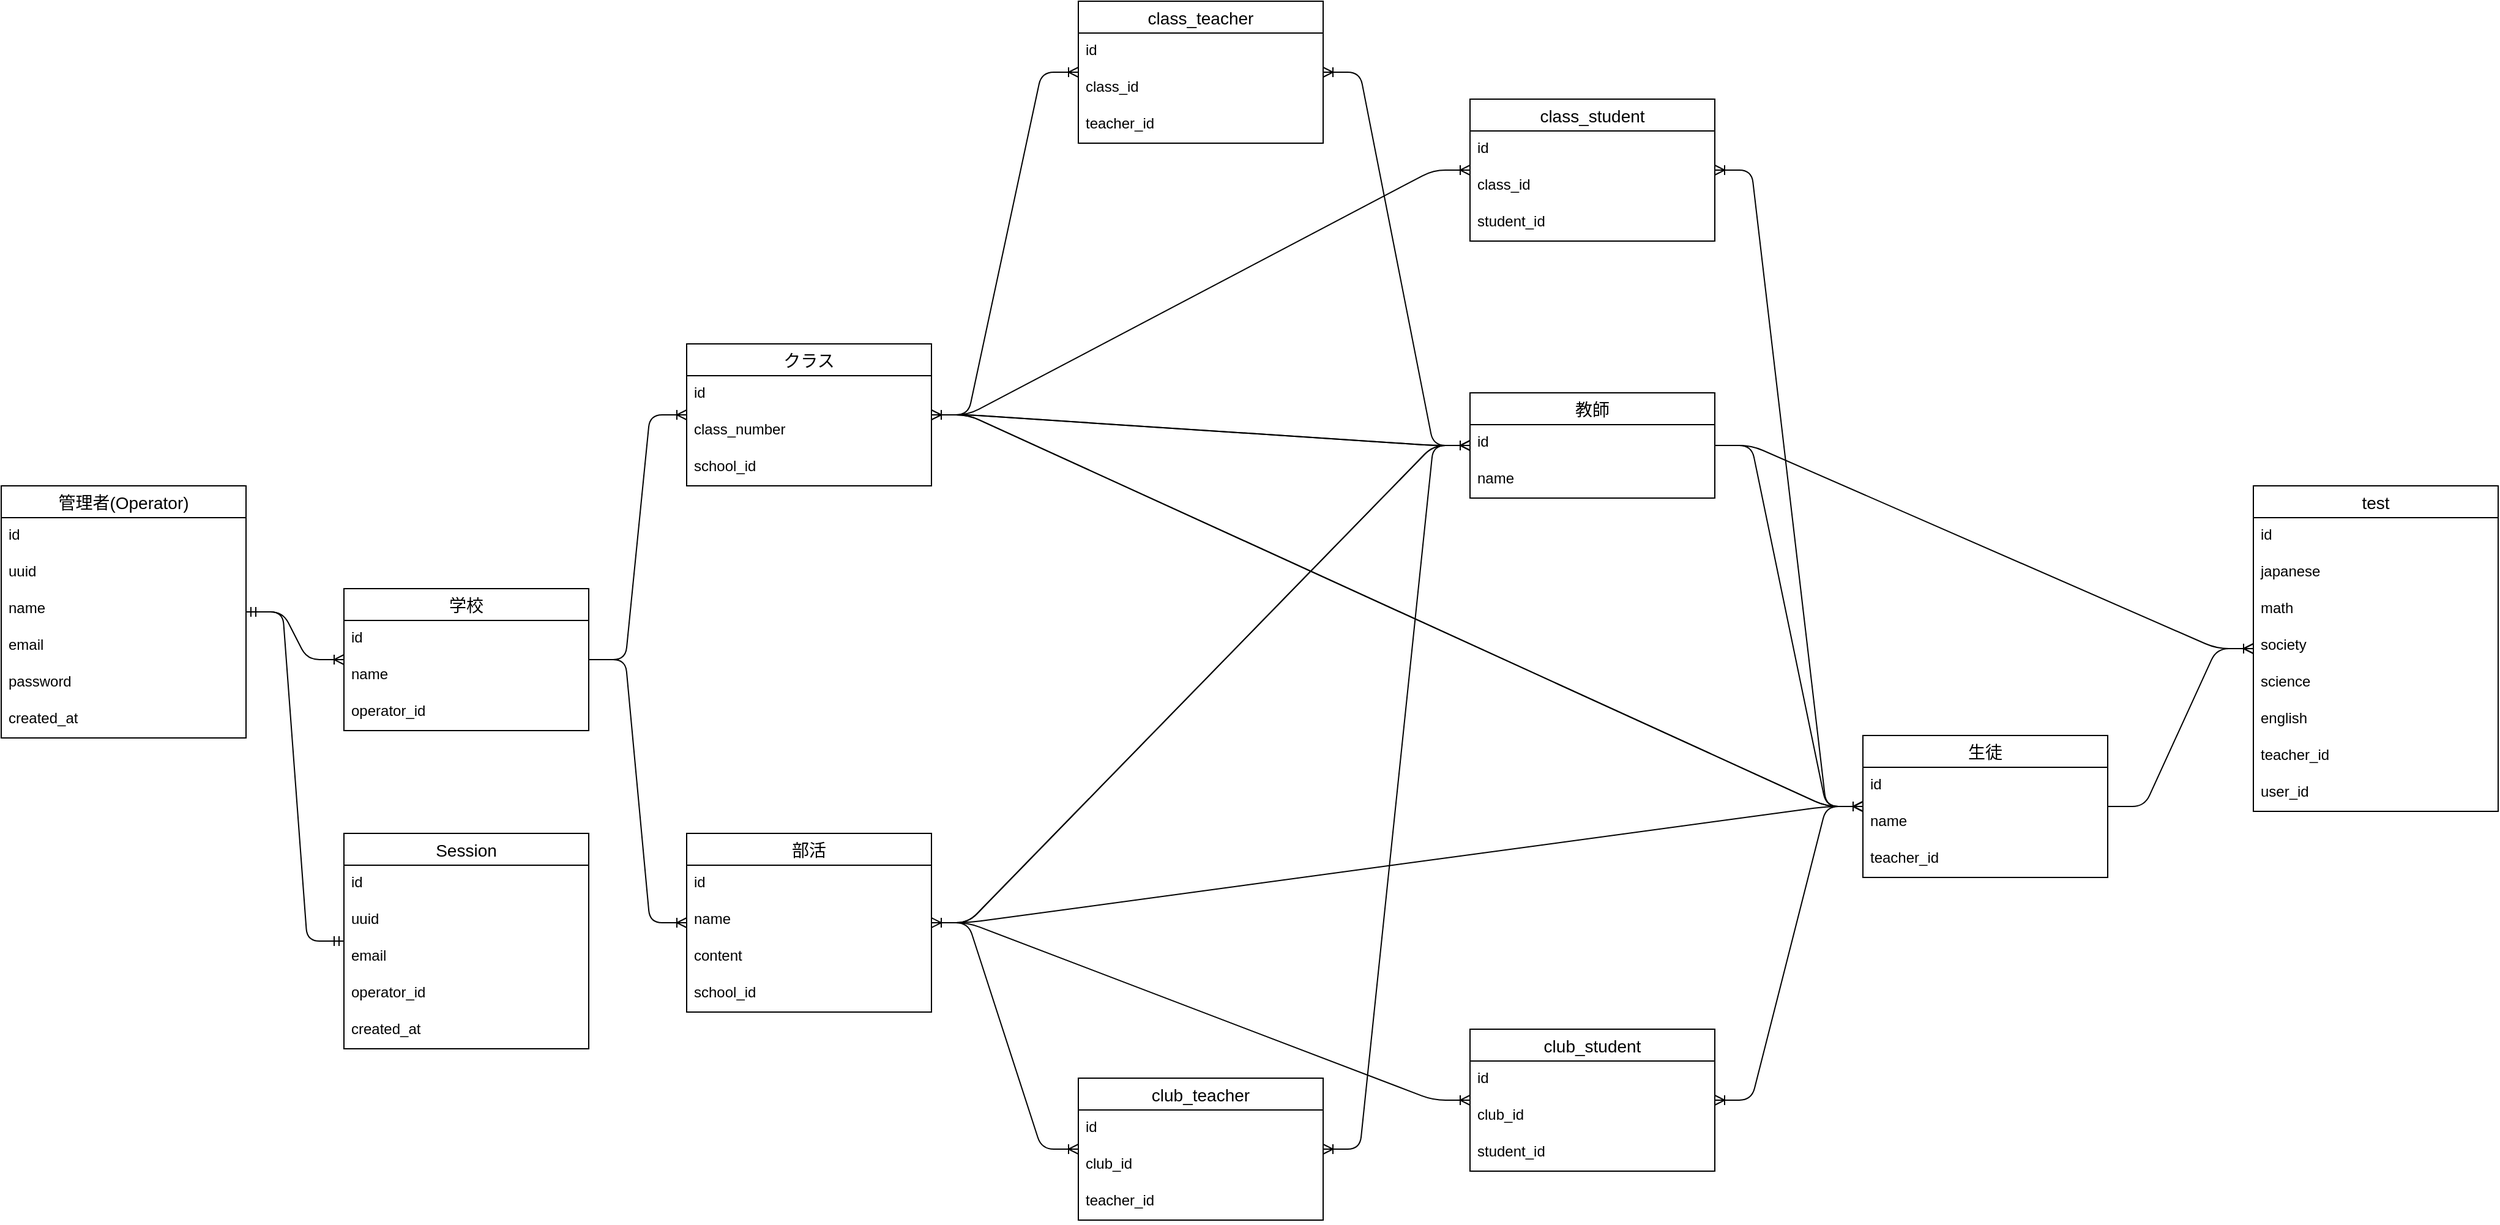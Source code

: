 <mxfile>
    <diagram id="jJTZmdHnAd-A4zPEb_ae" name="ページ1">
        <mxGraphModel dx="472" dy="976" grid="1" gridSize="10" guides="1" tooltips="1" connect="1" arrows="1" fold="1" page="1" pageScale="1" pageWidth="827" pageHeight="1169" math="0" shadow="0">
            <root>
                <mxCell id="0"/>
                <mxCell id="1" parent="0"/>
                <mxCell id="76" value="学校" style="swimlane;fontStyle=0;childLayout=stackLayout;horizontal=1;startSize=26;horizontalStack=0;resizeParent=1;resizeParentMax=0;resizeLast=0;collapsible=1;marginBottom=0;align=center;fontSize=14;" parent="1" vertex="1">
                    <mxGeometry x="640" y="560" width="200" height="116" as="geometry"/>
                </mxCell>
                <mxCell id="77" value="id" style="text;strokeColor=none;fillColor=none;spacingLeft=4;spacingRight=4;overflow=hidden;rotatable=0;points=[[0,0.5],[1,0.5]];portConstraint=eastwest;fontSize=12;" parent="76" vertex="1">
                    <mxGeometry y="26" width="200" height="30" as="geometry"/>
                </mxCell>
                <mxCell id="78" value="name" style="text;strokeColor=none;fillColor=none;spacingLeft=4;spacingRight=4;overflow=hidden;rotatable=0;points=[[0,0.5],[1,0.5]];portConstraint=eastwest;fontSize=12;" parent="76" vertex="1">
                    <mxGeometry y="56" width="200" height="30" as="geometry"/>
                </mxCell>
                <mxCell id="205" value="operator_id" style="text;strokeColor=none;fillColor=none;spacingLeft=4;spacingRight=4;overflow=hidden;rotatable=0;points=[[0,0.5],[1,0.5]];portConstraint=eastwest;fontSize=12;" parent="76" vertex="1">
                    <mxGeometry y="86" width="200" height="30" as="geometry"/>
                </mxCell>
                <mxCell id="83" value="クラス" style="swimlane;fontStyle=0;childLayout=stackLayout;horizontal=1;startSize=26;horizontalStack=0;resizeParent=1;resizeParentMax=0;resizeLast=0;collapsible=1;marginBottom=0;align=center;fontSize=14;" parent="1" vertex="1">
                    <mxGeometry x="920" y="360" width="200" height="116" as="geometry"/>
                </mxCell>
                <mxCell id="84" value="id" style="text;strokeColor=none;fillColor=none;spacingLeft=4;spacingRight=4;overflow=hidden;rotatable=0;points=[[0,0.5],[1,0.5]];portConstraint=eastwest;fontSize=12;" parent="83" vertex="1">
                    <mxGeometry y="26" width="200" height="30" as="geometry"/>
                </mxCell>
                <mxCell id="85" value="class_number" style="text;strokeColor=none;fillColor=none;spacingLeft=4;spacingRight=4;overflow=hidden;rotatable=0;points=[[0,0.5],[1,0.5]];portConstraint=eastwest;fontSize=12;" parent="83" vertex="1">
                    <mxGeometry y="56" width="200" height="30" as="geometry"/>
                </mxCell>
                <mxCell id="89" value="school_id" style="text;strokeColor=none;fillColor=none;spacingLeft=4;spacingRight=4;overflow=hidden;rotatable=0;points=[[0,0.5],[1,0.5]];portConstraint=eastwest;fontSize=12;" parent="83" vertex="1">
                    <mxGeometry y="86" width="200" height="30" as="geometry"/>
                </mxCell>
                <mxCell id="90" value="部活" style="swimlane;fontStyle=0;childLayout=stackLayout;horizontal=1;startSize=26;horizontalStack=0;resizeParent=1;resizeParentMax=0;resizeLast=0;collapsible=1;marginBottom=0;align=center;fontSize=14;" parent="1" vertex="1">
                    <mxGeometry x="920" y="760" width="200" height="146" as="geometry"/>
                </mxCell>
                <mxCell id="91" value="id" style="text;strokeColor=none;fillColor=none;spacingLeft=4;spacingRight=4;overflow=hidden;rotatable=0;points=[[0,0.5],[1,0.5]];portConstraint=eastwest;fontSize=12;" parent="90" vertex="1">
                    <mxGeometry y="26" width="200" height="30" as="geometry"/>
                </mxCell>
                <mxCell id="92" value="name" style="text;strokeColor=none;fillColor=none;spacingLeft=4;spacingRight=4;overflow=hidden;rotatable=0;points=[[0,0.5],[1,0.5]];portConstraint=eastwest;fontSize=12;" parent="90" vertex="1">
                    <mxGeometry y="56" width="200" height="30" as="geometry"/>
                </mxCell>
                <mxCell id="130" value="content" style="text;strokeColor=none;fillColor=none;spacingLeft=4;spacingRight=4;overflow=hidden;rotatable=0;points=[[0,0.5],[1,0.5]];portConstraint=eastwest;fontSize=12;" parent="90" vertex="1">
                    <mxGeometry y="86" width="200" height="30" as="geometry"/>
                </mxCell>
                <mxCell id="96" value="school_id" style="text;strokeColor=none;fillColor=none;spacingLeft=4;spacingRight=4;overflow=hidden;rotatable=0;points=[[0,0.5],[1,0.5]];portConstraint=eastwest;fontSize=12;" parent="90" vertex="1">
                    <mxGeometry y="116" width="200" height="30" as="geometry"/>
                </mxCell>
                <mxCell id="97" value="生徒" style="swimlane;fontStyle=0;childLayout=stackLayout;horizontal=1;startSize=26;horizontalStack=0;resizeParent=1;resizeParentMax=0;resizeLast=0;collapsible=1;marginBottom=0;align=center;fontSize=14;" parent="1" vertex="1">
                    <mxGeometry x="1881" y="680" width="200" height="116" as="geometry"/>
                </mxCell>
                <mxCell id="98" value="id" style="text;strokeColor=none;fillColor=none;spacingLeft=4;spacingRight=4;overflow=hidden;rotatable=0;points=[[0,0.5],[1,0.5]];portConstraint=eastwest;fontSize=12;" parent="97" vertex="1">
                    <mxGeometry y="26" width="200" height="30" as="geometry"/>
                </mxCell>
                <mxCell id="99" value="name" style="text;strokeColor=none;fillColor=none;spacingLeft=4;spacingRight=4;overflow=hidden;rotatable=0;points=[[0,0.5],[1,0.5]];portConstraint=eastwest;fontSize=12;" parent="97" vertex="1">
                    <mxGeometry y="56" width="200" height="30" as="geometry"/>
                </mxCell>
                <mxCell id="159" value="teacher_id" style="text;strokeColor=none;fillColor=none;spacingLeft=4;spacingRight=4;overflow=hidden;rotatable=0;points=[[0,0.5],[1,0.5]];portConstraint=eastwest;fontSize=12;" parent="97" vertex="1">
                    <mxGeometry y="86" width="200" height="30" as="geometry"/>
                </mxCell>
                <mxCell id="104" value="" style="edgeStyle=entityRelationEdgeStyle;fontSize=12;html=1;endArrow=ERoneToMany;" parent="1" source="76" target="83" edge="1">
                    <mxGeometry width="100" height="100" relative="1" as="geometry">
                        <mxPoint x="1160" y="840" as="sourcePoint"/>
                        <mxPoint x="1260" y="740" as="targetPoint"/>
                    </mxGeometry>
                </mxCell>
                <mxCell id="105" value="" style="edgeStyle=entityRelationEdgeStyle;fontSize=12;html=1;endArrow=ERoneToMany;" parent="1" source="76" target="90" edge="1">
                    <mxGeometry width="100" height="100" relative="1" as="geometry">
                        <mxPoint x="890" y="573" as="sourcePoint"/>
                        <mxPoint x="964" y="353" as="targetPoint"/>
                    </mxGeometry>
                </mxCell>
                <mxCell id="107" value="" style="edgeStyle=entityRelationEdgeStyle;fontSize=12;html=1;endArrow=ERoneToMany;" parent="1" source="83" target="97" edge="1">
                    <mxGeometry width="100" height="100" relative="1" as="geometry">
                        <mxPoint x="850" y="613" as="sourcePoint"/>
                        <mxPoint x="964" y="353" as="targetPoint"/>
                    </mxGeometry>
                </mxCell>
                <mxCell id="108" value="" style="edgeStyle=entityRelationEdgeStyle;fontSize=12;html=1;endArrow=ERoneToMany;" parent="1" source="90" target="97" edge="1">
                    <mxGeometry width="100" height="100" relative="1" as="geometry">
                        <mxPoint x="1164" y="353" as="sourcePoint"/>
                        <mxPoint x="1290" y="633" as="targetPoint"/>
                    </mxGeometry>
                </mxCell>
                <mxCell id="142" value="教師" style="swimlane;fontStyle=0;childLayout=stackLayout;horizontal=1;startSize=26;horizontalStack=0;resizeParent=1;resizeParentMax=0;resizeLast=0;collapsible=1;marginBottom=0;align=center;fontSize=14;" parent="1" vertex="1">
                    <mxGeometry x="1560" y="400" width="200" height="86" as="geometry"/>
                </mxCell>
                <mxCell id="143" value="id" style="text;strokeColor=none;fillColor=none;spacingLeft=4;spacingRight=4;overflow=hidden;rotatable=0;points=[[0,0.5],[1,0.5]];portConstraint=eastwest;fontSize=12;" parent="142" vertex="1">
                    <mxGeometry y="26" width="200" height="30" as="geometry"/>
                </mxCell>
                <mxCell id="144" value="name" style="text;strokeColor=none;fillColor=none;spacingLeft=4;spacingRight=4;overflow=hidden;rotatable=0;points=[[0,0.5],[1,0.5]];portConstraint=eastwest;fontSize=12;" parent="142" vertex="1">
                    <mxGeometry y="56" width="200" height="30" as="geometry"/>
                </mxCell>
                <mxCell id="148" value="" style="edgeStyle=entityRelationEdgeStyle;fontSize=12;html=1;endArrow=ERoneToMany;" parent="1" source="83" target="142" edge="1">
                    <mxGeometry width="100" height="100" relative="1" as="geometry">
                        <mxPoint x="1164" y="308" as="sourcePoint"/>
                        <mxPoint x="1290" y="738" as="targetPoint"/>
                    </mxGeometry>
                </mxCell>
                <mxCell id="149" value="" style="edgeStyle=entityRelationEdgeStyle;fontSize=12;html=1;endArrow=ERoneToMany;" parent="1" source="90" target="142" edge="1">
                    <mxGeometry width="100" height="100" relative="1" as="geometry">
                        <mxPoint x="1174" y="318" as="sourcePoint"/>
                        <mxPoint x="1300" y="748" as="targetPoint"/>
                    </mxGeometry>
                </mxCell>
                <mxCell id="160" value="" style="edgeStyle=entityRelationEdgeStyle;fontSize=12;html=1;endArrow=ERoneToMany;" parent="1" source="142" target="97" edge="1">
                    <mxGeometry width="100" height="100" relative="1" as="geometry">
                        <mxPoint x="1891" y="748" as="sourcePoint"/>
                        <mxPoint x="1490" y="1003" as="targetPoint"/>
                    </mxGeometry>
                </mxCell>
                <mxCell id="161" value="club_student" style="swimlane;fontStyle=0;childLayout=stackLayout;horizontal=1;startSize=26;horizontalStack=0;resizeParent=1;resizeParentMax=0;resizeLast=0;collapsible=1;marginBottom=0;align=center;fontSize=14;" parent="1" vertex="1">
                    <mxGeometry x="1560" y="920" width="200" height="116" as="geometry"/>
                </mxCell>
                <mxCell id="162" value="id" style="text;strokeColor=none;fillColor=none;spacingLeft=4;spacingRight=4;overflow=hidden;rotatable=0;points=[[0,0.5],[1,0.5]];portConstraint=eastwest;fontSize=12;" parent="161" vertex="1">
                    <mxGeometry y="26" width="200" height="30" as="geometry"/>
                </mxCell>
                <mxCell id="163" value="club_id" style="text;strokeColor=none;fillColor=none;spacingLeft=4;spacingRight=4;overflow=hidden;rotatable=0;points=[[0,0.5],[1,0.5]];portConstraint=eastwest;fontSize=12;" parent="161" vertex="1">
                    <mxGeometry y="56" width="200" height="30" as="geometry"/>
                </mxCell>
                <mxCell id="164" value="student_id" style="text;strokeColor=none;fillColor=none;spacingLeft=4;spacingRight=4;overflow=hidden;rotatable=0;points=[[0,0.5],[1,0.5]];portConstraint=eastwest;fontSize=12;" parent="161" vertex="1">
                    <mxGeometry y="86" width="200" height="30" as="geometry"/>
                </mxCell>
                <mxCell id="165" value="" style="edgeStyle=entityRelationEdgeStyle;fontSize=12;html=1;endArrow=ERoneToMany;" parent="1" source="90" target="161" edge="1">
                    <mxGeometry width="100" height="100" relative="1" as="geometry">
                        <mxPoint x="1130" y="843" as="sourcePoint"/>
                        <mxPoint x="1530" y="453" as="targetPoint"/>
                    </mxGeometry>
                </mxCell>
                <mxCell id="166" value="" style="edgeStyle=entityRelationEdgeStyle;fontSize=12;html=1;endArrow=ERoneToMany;" parent="1" source="97" target="161" edge="1">
                    <mxGeometry width="100" height="100" relative="1" as="geometry">
                        <mxPoint x="1130" y="843" as="sourcePoint"/>
                        <mxPoint x="1450" y="1028" as="targetPoint"/>
                    </mxGeometry>
                </mxCell>
                <mxCell id="167" value="club_teacher" style="swimlane;fontStyle=0;childLayout=stackLayout;horizontal=1;startSize=26;horizontalStack=0;resizeParent=1;resizeParentMax=0;resizeLast=0;collapsible=1;marginBottom=0;align=center;fontSize=14;" parent="1" vertex="1">
                    <mxGeometry x="1240" y="960" width="200" height="116" as="geometry"/>
                </mxCell>
                <mxCell id="168" value="id" style="text;strokeColor=none;fillColor=none;spacingLeft=4;spacingRight=4;overflow=hidden;rotatable=0;points=[[0,0.5],[1,0.5]];portConstraint=eastwest;fontSize=12;" parent="167" vertex="1">
                    <mxGeometry y="26" width="200" height="30" as="geometry"/>
                </mxCell>
                <mxCell id="169" value="club_id" style="text;strokeColor=none;fillColor=none;spacingLeft=4;spacingRight=4;overflow=hidden;rotatable=0;points=[[0,0.5],[1,0.5]];portConstraint=eastwest;fontSize=12;" parent="167" vertex="1">
                    <mxGeometry y="56" width="200" height="30" as="geometry"/>
                </mxCell>
                <mxCell id="170" value="teacher_id" style="text;strokeColor=none;fillColor=none;spacingLeft=4;spacingRight=4;overflow=hidden;rotatable=0;points=[[0,0.5],[1,0.5]];portConstraint=eastwest;fontSize=12;" parent="167" vertex="1">
                    <mxGeometry y="86" width="200" height="30" as="geometry"/>
                </mxCell>
                <mxCell id="171" value="" style="edgeStyle=entityRelationEdgeStyle;fontSize=12;html=1;endArrow=ERoneToMany;" parent="1" source="90" target="167" edge="1">
                    <mxGeometry width="100" height="100" relative="1" as="geometry">
                        <mxPoint x="1130" y="843" as="sourcePoint"/>
                        <mxPoint x="1570" y="988" as="targetPoint"/>
                    </mxGeometry>
                </mxCell>
                <mxCell id="172" value="" style="edgeStyle=entityRelationEdgeStyle;fontSize=12;html=1;endArrow=ERoneToMany;" parent="1" source="142" target="167" edge="1">
                    <mxGeometry width="100" height="100" relative="1" as="geometry">
                        <mxPoint x="1130" y="843" as="sourcePoint"/>
                        <mxPoint x="1250" y="1028" as="targetPoint"/>
                    </mxGeometry>
                </mxCell>
                <mxCell id="173" value="" style="edgeStyle=entityRelationEdgeStyle;fontSize=12;html=1;endArrow=ERoneToMany;" parent="1" source="142" target="90" edge="1">
                    <mxGeometry width="100" height="100" relative="1" as="geometry">
                        <mxPoint x="1530" y="453" as="sourcePoint"/>
                        <mxPoint x="1450" y="1028" as="targetPoint"/>
                    </mxGeometry>
                </mxCell>
                <mxCell id="174" value="class_student" style="swimlane;fontStyle=0;childLayout=stackLayout;horizontal=1;startSize=26;horizontalStack=0;resizeParent=1;resizeParentMax=0;resizeLast=0;collapsible=1;marginBottom=0;align=center;fontSize=14;" parent="1" vertex="1">
                    <mxGeometry x="1560" y="160" width="200" height="116" as="geometry"/>
                </mxCell>
                <mxCell id="175" value="id" style="text;strokeColor=none;fillColor=none;spacingLeft=4;spacingRight=4;overflow=hidden;rotatable=0;points=[[0,0.5],[1,0.5]];portConstraint=eastwest;fontSize=12;" parent="174" vertex="1">
                    <mxGeometry y="26" width="200" height="30" as="geometry"/>
                </mxCell>
                <mxCell id="176" value="class_id" style="text;strokeColor=none;fillColor=none;spacingLeft=4;spacingRight=4;overflow=hidden;rotatable=0;points=[[0,0.5],[1,0.5]];portConstraint=eastwest;fontSize=12;" parent="174" vertex="1">
                    <mxGeometry y="56" width="200" height="30" as="geometry"/>
                </mxCell>
                <mxCell id="177" value="student_id" style="text;strokeColor=none;fillColor=none;spacingLeft=4;spacingRight=4;overflow=hidden;rotatable=0;points=[[0,0.5],[1,0.5]];portConstraint=eastwest;fontSize=12;" parent="174" vertex="1">
                    <mxGeometry y="86" width="200" height="30" as="geometry"/>
                </mxCell>
                <mxCell id="178" value="class_teacher" style="swimlane;fontStyle=0;childLayout=stackLayout;horizontal=1;startSize=26;horizontalStack=0;resizeParent=1;resizeParentMax=0;resizeLast=0;collapsible=1;marginBottom=0;align=center;fontSize=14;" parent="1" vertex="1">
                    <mxGeometry x="1240" y="80" width="200" height="116" as="geometry"/>
                </mxCell>
                <mxCell id="179" value="id" style="text;strokeColor=none;fillColor=none;spacingLeft=4;spacingRight=4;overflow=hidden;rotatable=0;points=[[0,0.5],[1,0.5]];portConstraint=eastwest;fontSize=12;" parent="178" vertex="1">
                    <mxGeometry y="26" width="200" height="30" as="geometry"/>
                </mxCell>
                <mxCell id="180" value="class_id" style="text;strokeColor=none;fillColor=none;spacingLeft=4;spacingRight=4;overflow=hidden;rotatable=0;points=[[0,0.5],[1,0.5]];portConstraint=eastwest;fontSize=12;" parent="178" vertex="1">
                    <mxGeometry y="56" width="200" height="30" as="geometry"/>
                </mxCell>
                <mxCell id="181" value="teacher_id" style="text;strokeColor=none;fillColor=none;spacingLeft=4;spacingRight=4;overflow=hidden;rotatable=0;points=[[0,0.5],[1,0.5]];portConstraint=eastwest;fontSize=12;" parent="178" vertex="1">
                    <mxGeometry y="86" width="200" height="30" as="geometry"/>
                </mxCell>
                <mxCell id="182" value="" style="edgeStyle=entityRelationEdgeStyle;fontSize=12;html=1;endArrow=ERoneToMany;" parent="1" source="83" target="178" edge="1">
                    <mxGeometry width="100" height="100" relative="1" as="geometry">
                        <mxPoint x="1130" y="428" as="sourcePoint"/>
                        <mxPoint x="1530" y="453" as="targetPoint"/>
                    </mxGeometry>
                </mxCell>
                <mxCell id="183" value="" style="edgeStyle=entityRelationEdgeStyle;fontSize=12;html=1;endArrow=ERoneToMany;" parent="1" source="142" target="178" edge="1">
                    <mxGeometry width="100" height="100" relative="1" as="geometry">
                        <mxPoint x="1130" y="428" as="sourcePoint"/>
                        <mxPoint x="1250" y="268" as="targetPoint"/>
                    </mxGeometry>
                </mxCell>
                <mxCell id="184" value="" style="edgeStyle=entityRelationEdgeStyle;fontSize=12;html=1;endArrow=ERoneToMany;" parent="1" source="142" target="83" edge="1">
                    <mxGeometry width="100" height="100" relative="1" as="geometry">
                        <mxPoint x="1530" y="453" as="sourcePoint"/>
                        <mxPoint x="1450" y="268" as="targetPoint"/>
                    </mxGeometry>
                </mxCell>
                <mxCell id="185" value="" style="edgeStyle=entityRelationEdgeStyle;fontSize=12;html=1;endArrow=ERoneToMany;" parent="1" source="97" target="174" edge="1">
                    <mxGeometry width="100" height="100" relative="1" as="geometry">
                        <mxPoint x="1530" y="453" as="sourcePoint"/>
                        <mxPoint x="1450" y="268" as="targetPoint"/>
                    </mxGeometry>
                </mxCell>
                <mxCell id="186" value="" style="edgeStyle=entityRelationEdgeStyle;fontSize=12;html=1;endArrow=ERoneToMany;" parent="1" source="83" target="174" edge="1">
                    <mxGeometry width="100" height="100" relative="1" as="geometry">
                        <mxPoint x="1891" y="748" as="sourcePoint"/>
                        <mxPoint x="1770" y="228" as="targetPoint"/>
                    </mxGeometry>
                </mxCell>
                <mxCell id="187" value="" style="edgeStyle=entityRelationEdgeStyle;fontSize=12;html=1;endArrow=ERoneToMany;" parent="1" source="97" target="83" edge="1">
                    <mxGeometry width="100" height="100" relative="1" as="geometry">
                        <mxPoint x="1891" y="748" as="sourcePoint"/>
                        <mxPoint x="1770" y="228" as="targetPoint"/>
                    </mxGeometry>
                </mxCell>
                <mxCell id="188" value="test" style="swimlane;fontStyle=0;childLayout=stackLayout;horizontal=1;startSize=26;horizontalStack=0;resizeParent=1;resizeParentMax=0;resizeLast=0;collapsible=1;marginBottom=0;align=center;fontSize=14;" parent="1" vertex="1">
                    <mxGeometry x="2200" y="476" width="200" height="266" as="geometry"/>
                </mxCell>
                <mxCell id="189" value="id" style="text;strokeColor=none;fillColor=none;spacingLeft=4;spacingRight=4;overflow=hidden;rotatable=0;points=[[0,0.5],[1,0.5]];portConstraint=eastwest;fontSize=12;" parent="188" vertex="1">
                    <mxGeometry y="26" width="200" height="30" as="geometry"/>
                </mxCell>
                <mxCell id="190" value="japanese" style="text;strokeColor=none;fillColor=none;spacingLeft=4;spacingRight=4;overflow=hidden;rotatable=0;points=[[0,0.5],[1,0.5]];portConstraint=eastwest;fontSize=12;" parent="188" vertex="1">
                    <mxGeometry y="56" width="200" height="30" as="geometry"/>
                </mxCell>
                <mxCell id="193" value="math" style="text;strokeColor=none;fillColor=none;spacingLeft=4;spacingRight=4;overflow=hidden;rotatable=0;points=[[0,0.5],[1,0.5]];portConstraint=eastwest;fontSize=12;" parent="188" vertex="1">
                    <mxGeometry y="86" width="200" height="30" as="geometry"/>
                </mxCell>
                <mxCell id="194" value="society" style="text;strokeColor=none;fillColor=none;spacingLeft=4;spacingRight=4;overflow=hidden;rotatable=0;points=[[0,0.5],[1,0.5]];portConstraint=eastwest;fontSize=12;" parent="188" vertex="1">
                    <mxGeometry y="116" width="200" height="30" as="geometry"/>
                </mxCell>
                <mxCell id="195" value="science" style="text;strokeColor=none;fillColor=none;spacingLeft=4;spacingRight=4;overflow=hidden;rotatable=0;points=[[0,0.5],[1,0.5]];portConstraint=eastwest;fontSize=12;" parent="188" vertex="1">
                    <mxGeometry y="146" width="200" height="30" as="geometry"/>
                </mxCell>
                <mxCell id="196" value="english" style="text;strokeColor=none;fillColor=none;spacingLeft=4;spacingRight=4;overflow=hidden;rotatable=0;points=[[0,0.5],[1,0.5]];portConstraint=eastwest;fontSize=12;" parent="188" vertex="1">
                    <mxGeometry y="176" width="200" height="30" as="geometry"/>
                </mxCell>
                <mxCell id="197" value="teacher_id" style="text;strokeColor=none;fillColor=none;spacingLeft=4;spacingRight=4;overflow=hidden;rotatable=0;points=[[0,0.5],[1,0.5]];portConstraint=eastwest;fontSize=12;" parent="188" vertex="1">
                    <mxGeometry y="206" width="200" height="30" as="geometry"/>
                </mxCell>
                <mxCell id="191" value="user_id" style="text;strokeColor=none;fillColor=none;spacingLeft=4;spacingRight=4;overflow=hidden;rotatable=0;points=[[0,0.5],[1,0.5]];portConstraint=eastwest;fontSize=12;" parent="188" vertex="1">
                    <mxGeometry y="236" width="200" height="30" as="geometry"/>
                </mxCell>
                <mxCell id="199" value="" style="edgeStyle=entityRelationEdgeStyle;fontSize=12;html=1;endArrow=ERoneToMany;" parent="1" source="97" target="188" edge="1">
                    <mxGeometry width="100" height="100" relative="1" as="geometry">
                        <mxPoint x="2030" y="710" as="sourcePoint"/>
                        <mxPoint x="2130" y="610" as="targetPoint"/>
                    </mxGeometry>
                </mxCell>
                <mxCell id="200" value="" style="edgeStyle=entityRelationEdgeStyle;fontSize=12;html=1;endArrow=ERoneToMany;" parent="1" source="142" target="188" edge="1">
                    <mxGeometry width="100" height="100" relative="1" as="geometry">
                        <mxPoint x="2091" y="748" as="sourcePoint"/>
                        <mxPoint x="2250" y="903" as="targetPoint"/>
                    </mxGeometry>
                </mxCell>
                <mxCell id="201" value="管理者(Operator)" style="swimlane;fontStyle=0;childLayout=stackLayout;horizontal=1;startSize=26;horizontalStack=0;resizeParent=1;resizeParentMax=0;resizeLast=0;collapsible=1;marginBottom=0;align=center;fontSize=14;" parent="1" vertex="1">
                    <mxGeometry x="360" y="476" width="200" height="206" as="geometry"/>
                </mxCell>
                <mxCell id="202" value="id" style="text;strokeColor=none;fillColor=none;spacingLeft=4;spacingRight=4;overflow=hidden;rotatable=0;points=[[0,0.5],[1,0.5]];portConstraint=eastwest;fontSize=12;" parent="201" vertex="1">
                    <mxGeometry y="26" width="200" height="30" as="geometry"/>
                </mxCell>
                <mxCell id="203" value="uuid" style="text;strokeColor=none;fillColor=none;spacingLeft=4;spacingRight=4;overflow=hidden;rotatable=0;points=[[0,0.5],[1,0.5]];portConstraint=eastwest;fontSize=12;" parent="201" vertex="1">
                    <mxGeometry y="56" width="200" height="30" as="geometry"/>
                </mxCell>
                <mxCell id="207" value="name" style="text;strokeColor=none;fillColor=none;spacingLeft=4;spacingRight=4;overflow=hidden;rotatable=0;points=[[0,0.5],[1,0.5]];portConstraint=eastwest;fontSize=12;" parent="201" vertex="1">
                    <mxGeometry y="86" width="200" height="30" as="geometry"/>
                </mxCell>
                <mxCell id="208" value="email" style="text;strokeColor=none;fillColor=none;spacingLeft=4;spacingRight=4;overflow=hidden;rotatable=0;points=[[0,0.5],[1,0.5]];portConstraint=eastwest;fontSize=12;" parent="201" vertex="1">
                    <mxGeometry y="116" width="200" height="30" as="geometry"/>
                </mxCell>
                <mxCell id="211" value="password" style="text;strokeColor=none;fillColor=none;spacingLeft=4;spacingRight=4;overflow=hidden;rotatable=0;points=[[0,0.5],[1,0.5]];portConstraint=eastwest;fontSize=12;" parent="201" vertex="1">
                    <mxGeometry y="146" width="200" height="30" as="geometry"/>
                </mxCell>
                <mxCell id="210" value="created_at" style="text;strokeColor=none;fillColor=none;spacingLeft=4;spacingRight=4;overflow=hidden;rotatable=0;points=[[0,0.5],[1,0.5]];portConstraint=eastwest;fontSize=12;" parent="201" vertex="1">
                    <mxGeometry y="176" width="200" height="30" as="geometry"/>
                </mxCell>
                <mxCell id="206" value="" style="edgeStyle=entityRelationEdgeStyle;fontSize=12;html=1;endArrow=ERoneToMany;" parent="1" source="201" target="76" edge="1">
                    <mxGeometry width="100" height="100" relative="1" as="geometry">
                        <mxPoint x="850" y="628" as="sourcePoint"/>
                        <mxPoint x="930" y="428" as="targetPoint"/>
                    </mxGeometry>
                </mxCell>
                <mxCell id="212" value="Session" style="swimlane;fontStyle=0;childLayout=stackLayout;horizontal=1;startSize=26;horizontalStack=0;resizeParent=1;resizeParentMax=0;resizeLast=0;collapsible=1;marginBottom=0;align=center;fontSize=14;" vertex="1" parent="1">
                    <mxGeometry x="640" y="760" width="200" height="176" as="geometry"/>
                </mxCell>
                <mxCell id="213" value="id" style="text;strokeColor=none;fillColor=none;spacingLeft=4;spacingRight=4;overflow=hidden;rotatable=0;points=[[0,0.5],[1,0.5]];portConstraint=eastwest;fontSize=12;" vertex="1" parent="212">
                    <mxGeometry y="26" width="200" height="30" as="geometry"/>
                </mxCell>
                <mxCell id="214" value="uuid" style="text;strokeColor=none;fillColor=none;spacingLeft=4;spacingRight=4;overflow=hidden;rotatable=0;points=[[0,0.5],[1,0.5]];portConstraint=eastwest;fontSize=12;" vertex="1" parent="212">
                    <mxGeometry y="56" width="200" height="30" as="geometry"/>
                </mxCell>
                <mxCell id="216" value="email" style="text;strokeColor=none;fillColor=none;spacingLeft=4;spacingRight=4;overflow=hidden;rotatable=0;points=[[0,0.5],[1,0.5]];portConstraint=eastwest;fontSize=12;" vertex="1" parent="212">
                    <mxGeometry y="86" width="200" height="30" as="geometry"/>
                </mxCell>
                <mxCell id="219" value="operator_id" style="text;strokeColor=none;fillColor=none;spacingLeft=4;spacingRight=4;overflow=hidden;rotatable=0;points=[[0,0.5],[1,0.5]];portConstraint=eastwest;fontSize=12;" vertex="1" parent="212">
                    <mxGeometry y="116" width="200" height="30" as="geometry"/>
                </mxCell>
                <mxCell id="218" value="created_at" style="text;strokeColor=none;fillColor=none;spacingLeft=4;spacingRight=4;overflow=hidden;rotatable=0;points=[[0,0.5],[1,0.5]];portConstraint=eastwest;fontSize=12;" vertex="1" parent="212">
                    <mxGeometry y="146" width="200" height="30" as="geometry"/>
                </mxCell>
                <mxCell id="221" value="" style="edgeStyle=entityRelationEdgeStyle;fontSize=12;html=1;endArrow=ERmandOne;startArrow=ERmandOne;" edge="1" parent="1" source="201" target="212">
                    <mxGeometry width="100" height="100" relative="1" as="geometry">
                        <mxPoint x="560" y="550" as="sourcePoint"/>
                        <mxPoint x="660" y="450" as="targetPoint"/>
                    </mxGeometry>
                </mxCell>
            </root>
        </mxGraphModel>
    </diagram>
</mxfile>